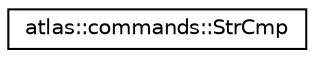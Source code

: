 digraph "Graphical Class Hierarchy"
{
  edge [fontname="Helvetica",fontsize="10",labelfontname="Helvetica",labelfontsize="10"];
  node [fontname="Helvetica",fontsize="10",shape=record];
  rankdir="LR";
  Node1 [label="atlas::commands::StrCmp",height=0.2,width=0.4,color="black", fillcolor="white", style="filled",URL="$structatlas_1_1commands_1_1StrCmp.html"];
}
